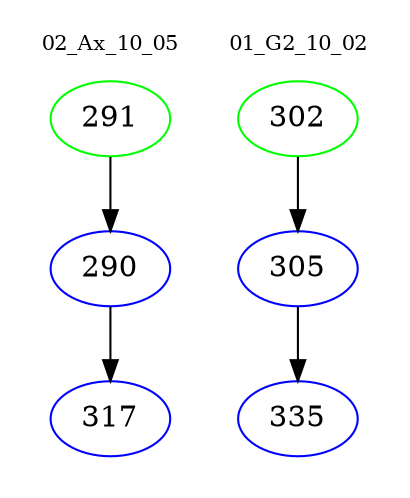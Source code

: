 digraph{
subgraph cluster_0 {
color = white
label = "02_Ax_10_05";
fontsize=10;
T0_291 [label="291", color="green"]
T0_291 -> T0_290 [color="black"]
T0_290 [label="290", color="blue"]
T0_290 -> T0_317 [color="black"]
T0_317 [label="317", color="blue"]
}
subgraph cluster_1 {
color = white
label = "01_G2_10_02";
fontsize=10;
T1_302 [label="302", color="green"]
T1_302 -> T1_305 [color="black"]
T1_305 [label="305", color="blue"]
T1_305 -> T1_335 [color="black"]
T1_335 [label="335", color="blue"]
}
}
